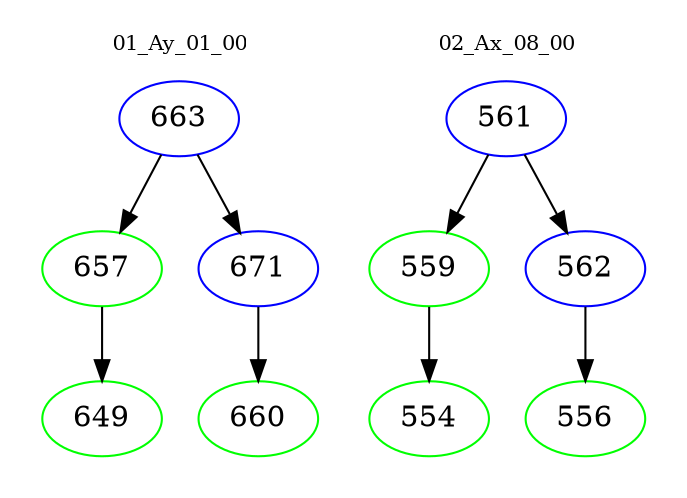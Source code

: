 digraph{
subgraph cluster_0 {
color = white
label = "01_Ay_01_00";
fontsize=10;
T0_663 [label="663", color="blue"]
T0_663 -> T0_657 [color="black"]
T0_657 [label="657", color="green"]
T0_657 -> T0_649 [color="black"]
T0_649 [label="649", color="green"]
T0_663 -> T0_671 [color="black"]
T0_671 [label="671", color="blue"]
T0_671 -> T0_660 [color="black"]
T0_660 [label="660", color="green"]
}
subgraph cluster_1 {
color = white
label = "02_Ax_08_00";
fontsize=10;
T1_561 [label="561", color="blue"]
T1_561 -> T1_559 [color="black"]
T1_559 [label="559", color="green"]
T1_559 -> T1_554 [color="black"]
T1_554 [label="554", color="green"]
T1_561 -> T1_562 [color="black"]
T1_562 [label="562", color="blue"]
T1_562 -> T1_556 [color="black"]
T1_556 [label="556", color="green"]
}
}
